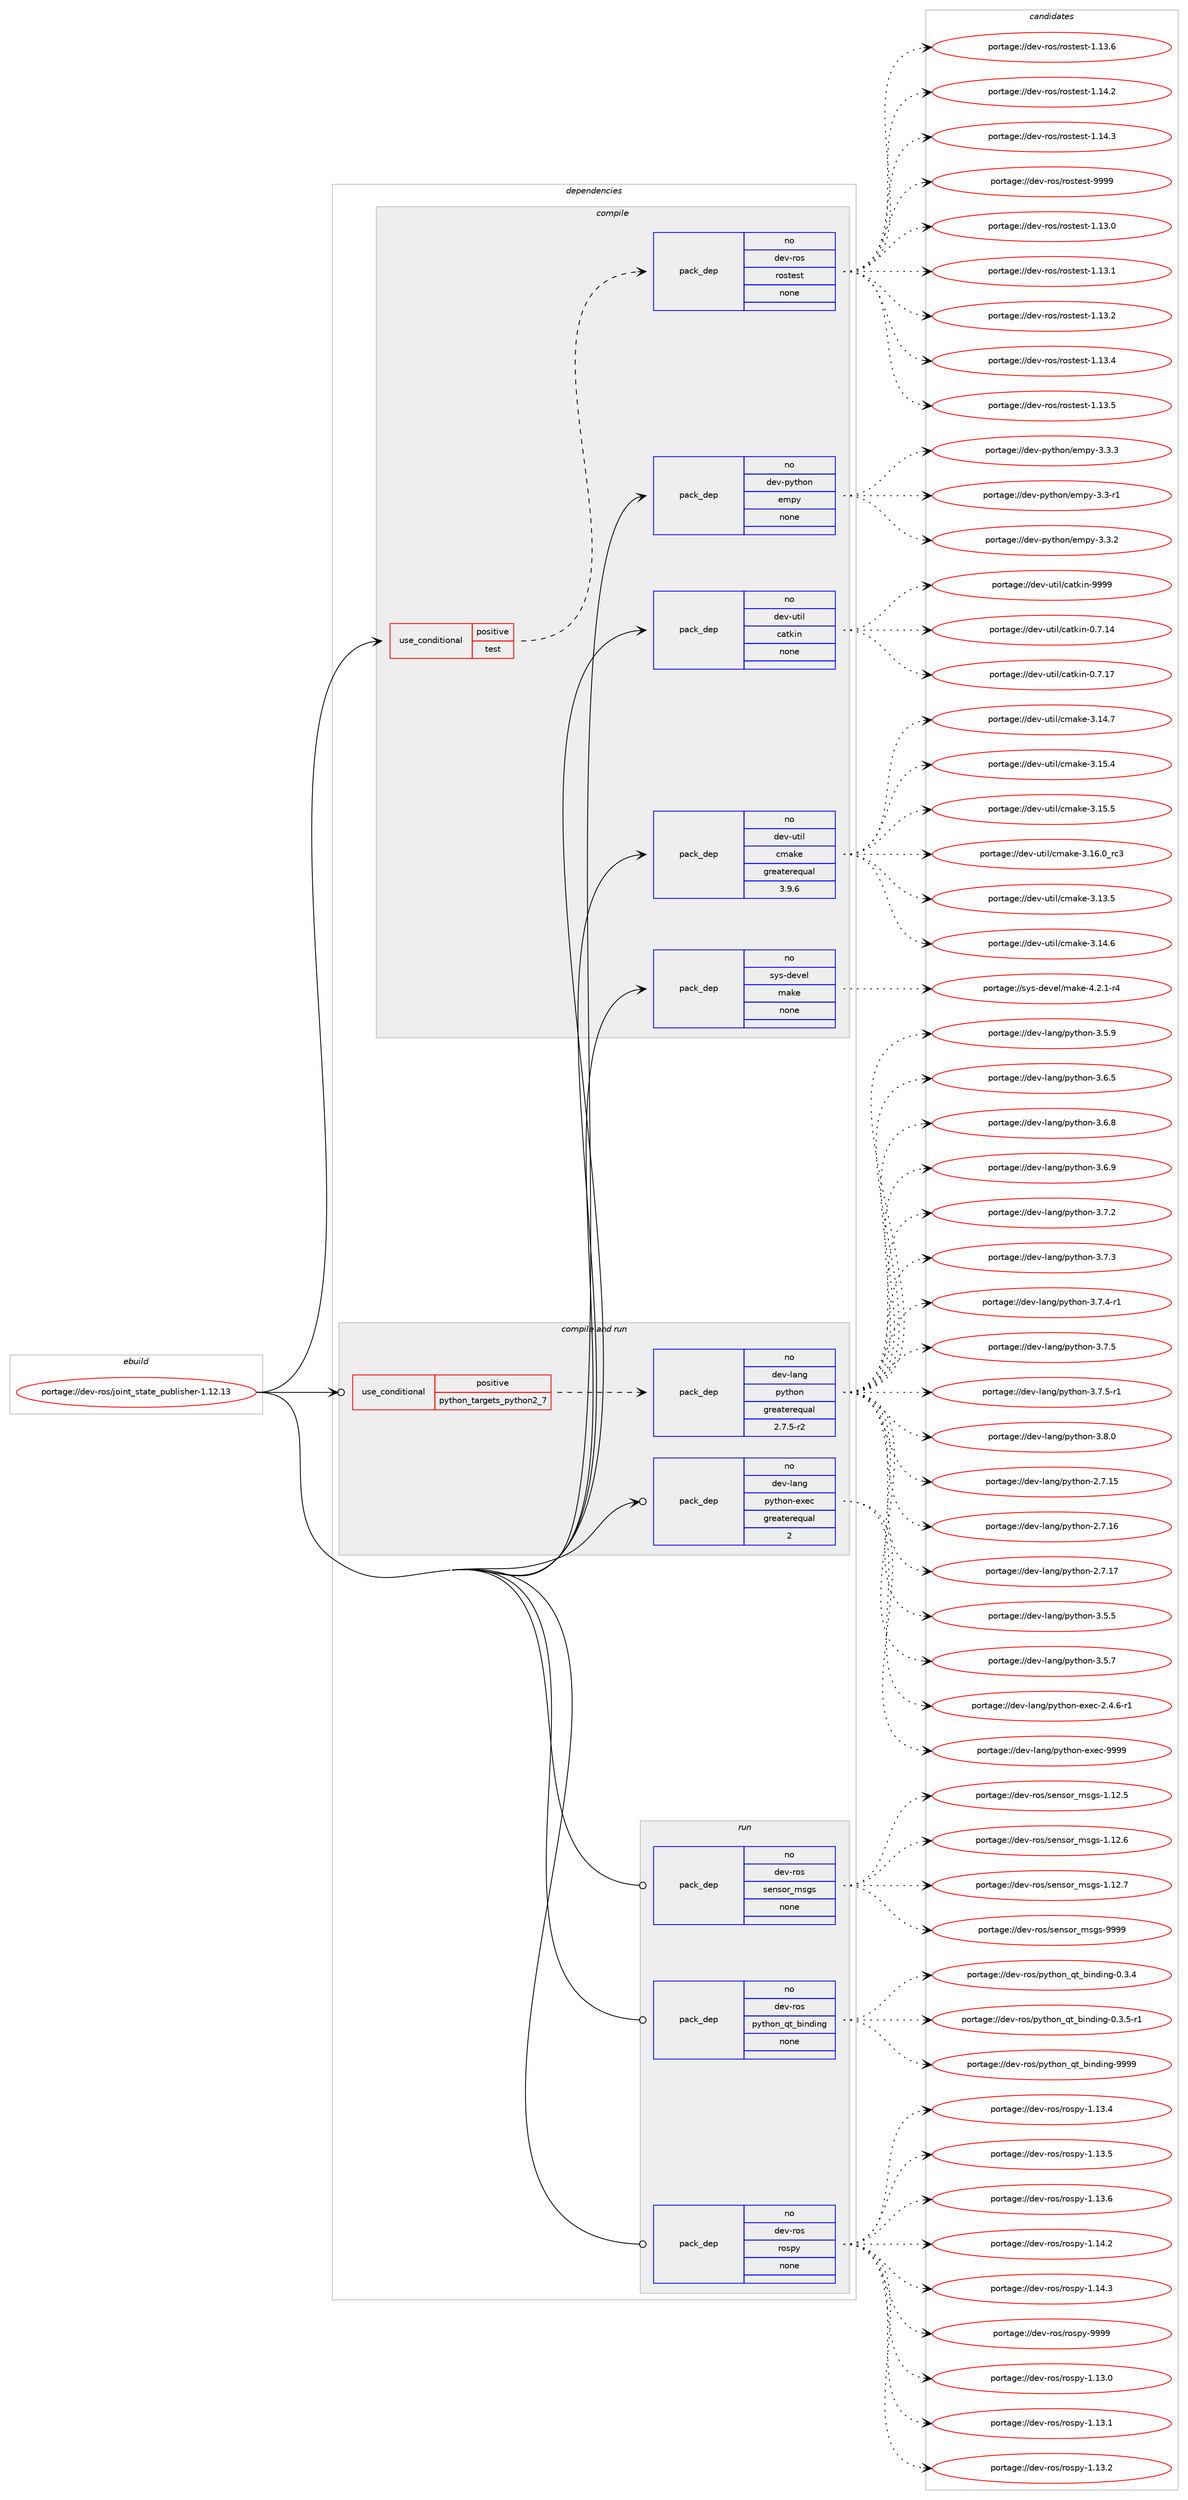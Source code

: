 digraph prolog {

# *************
# Graph options
# *************

newrank=true;
concentrate=true;
compound=true;
graph [rankdir=LR,fontname=Helvetica,fontsize=10,ranksep=1.5];#, ranksep=2.5, nodesep=0.2];
edge  [arrowhead=vee];
node  [fontname=Helvetica,fontsize=10];

# **********
# The ebuild
# **********

subgraph cluster_leftcol {
color=gray;
rank=same;
label=<<i>ebuild</i>>;
id [label="portage://dev-ros/joint_state_publisher-1.12.13", color=red, width=4, href="../dev-ros/joint_state_publisher-1.12.13.svg"];
}

# ****************
# The dependencies
# ****************

subgraph cluster_midcol {
color=gray;
label=<<i>dependencies</i>>;
subgraph cluster_compile {
fillcolor="#eeeeee";
style=filled;
label=<<i>compile</i>>;
subgraph cond42914 {
dependency189919 [label=<<TABLE BORDER="0" CELLBORDER="1" CELLSPACING="0" CELLPADDING="4"><TR><TD ROWSPAN="3" CELLPADDING="10">use_conditional</TD></TR><TR><TD>positive</TD></TR><TR><TD>test</TD></TR></TABLE>>, shape=none, color=red];
subgraph pack143577 {
dependency189920 [label=<<TABLE BORDER="0" CELLBORDER="1" CELLSPACING="0" CELLPADDING="4" WIDTH="220"><TR><TD ROWSPAN="6" CELLPADDING="30">pack_dep</TD></TR><TR><TD WIDTH="110">no</TD></TR><TR><TD>dev-ros</TD></TR><TR><TD>rostest</TD></TR><TR><TD>none</TD></TR><TR><TD></TD></TR></TABLE>>, shape=none, color=blue];
}
dependency189919:e -> dependency189920:w [weight=20,style="dashed",arrowhead="vee"];
}
id:e -> dependency189919:w [weight=20,style="solid",arrowhead="vee"];
subgraph pack143578 {
dependency189921 [label=<<TABLE BORDER="0" CELLBORDER="1" CELLSPACING="0" CELLPADDING="4" WIDTH="220"><TR><TD ROWSPAN="6" CELLPADDING="30">pack_dep</TD></TR><TR><TD WIDTH="110">no</TD></TR><TR><TD>dev-python</TD></TR><TR><TD>empy</TD></TR><TR><TD>none</TD></TR><TR><TD></TD></TR></TABLE>>, shape=none, color=blue];
}
id:e -> dependency189921:w [weight=20,style="solid",arrowhead="vee"];
subgraph pack143579 {
dependency189922 [label=<<TABLE BORDER="0" CELLBORDER="1" CELLSPACING="0" CELLPADDING="4" WIDTH="220"><TR><TD ROWSPAN="6" CELLPADDING="30">pack_dep</TD></TR><TR><TD WIDTH="110">no</TD></TR><TR><TD>dev-util</TD></TR><TR><TD>catkin</TD></TR><TR><TD>none</TD></TR><TR><TD></TD></TR></TABLE>>, shape=none, color=blue];
}
id:e -> dependency189922:w [weight=20,style="solid",arrowhead="vee"];
subgraph pack143580 {
dependency189923 [label=<<TABLE BORDER="0" CELLBORDER="1" CELLSPACING="0" CELLPADDING="4" WIDTH="220"><TR><TD ROWSPAN="6" CELLPADDING="30">pack_dep</TD></TR><TR><TD WIDTH="110">no</TD></TR><TR><TD>dev-util</TD></TR><TR><TD>cmake</TD></TR><TR><TD>greaterequal</TD></TR><TR><TD>3.9.6</TD></TR></TABLE>>, shape=none, color=blue];
}
id:e -> dependency189923:w [weight=20,style="solid",arrowhead="vee"];
subgraph pack143581 {
dependency189924 [label=<<TABLE BORDER="0" CELLBORDER="1" CELLSPACING="0" CELLPADDING="4" WIDTH="220"><TR><TD ROWSPAN="6" CELLPADDING="30">pack_dep</TD></TR><TR><TD WIDTH="110">no</TD></TR><TR><TD>sys-devel</TD></TR><TR><TD>make</TD></TR><TR><TD>none</TD></TR><TR><TD></TD></TR></TABLE>>, shape=none, color=blue];
}
id:e -> dependency189924:w [weight=20,style="solid",arrowhead="vee"];
}
subgraph cluster_compileandrun {
fillcolor="#eeeeee";
style=filled;
label=<<i>compile and run</i>>;
subgraph cond42915 {
dependency189925 [label=<<TABLE BORDER="0" CELLBORDER="1" CELLSPACING="0" CELLPADDING="4"><TR><TD ROWSPAN="3" CELLPADDING="10">use_conditional</TD></TR><TR><TD>positive</TD></TR><TR><TD>python_targets_python2_7</TD></TR></TABLE>>, shape=none, color=red];
subgraph pack143582 {
dependency189926 [label=<<TABLE BORDER="0" CELLBORDER="1" CELLSPACING="0" CELLPADDING="4" WIDTH="220"><TR><TD ROWSPAN="6" CELLPADDING="30">pack_dep</TD></TR><TR><TD WIDTH="110">no</TD></TR><TR><TD>dev-lang</TD></TR><TR><TD>python</TD></TR><TR><TD>greaterequal</TD></TR><TR><TD>2.7.5-r2</TD></TR></TABLE>>, shape=none, color=blue];
}
dependency189925:e -> dependency189926:w [weight=20,style="dashed",arrowhead="vee"];
}
id:e -> dependency189925:w [weight=20,style="solid",arrowhead="odotvee"];
subgraph pack143583 {
dependency189927 [label=<<TABLE BORDER="0" CELLBORDER="1" CELLSPACING="0" CELLPADDING="4" WIDTH="220"><TR><TD ROWSPAN="6" CELLPADDING="30">pack_dep</TD></TR><TR><TD WIDTH="110">no</TD></TR><TR><TD>dev-lang</TD></TR><TR><TD>python-exec</TD></TR><TR><TD>greaterequal</TD></TR><TR><TD>2</TD></TR></TABLE>>, shape=none, color=blue];
}
id:e -> dependency189927:w [weight=20,style="solid",arrowhead="odotvee"];
}
subgraph cluster_run {
fillcolor="#eeeeee";
style=filled;
label=<<i>run</i>>;
subgraph pack143584 {
dependency189928 [label=<<TABLE BORDER="0" CELLBORDER="1" CELLSPACING="0" CELLPADDING="4" WIDTH="220"><TR><TD ROWSPAN="6" CELLPADDING="30">pack_dep</TD></TR><TR><TD WIDTH="110">no</TD></TR><TR><TD>dev-ros</TD></TR><TR><TD>python_qt_binding</TD></TR><TR><TD>none</TD></TR><TR><TD></TD></TR></TABLE>>, shape=none, color=blue];
}
id:e -> dependency189928:w [weight=20,style="solid",arrowhead="odot"];
subgraph pack143585 {
dependency189929 [label=<<TABLE BORDER="0" CELLBORDER="1" CELLSPACING="0" CELLPADDING="4" WIDTH="220"><TR><TD ROWSPAN="6" CELLPADDING="30">pack_dep</TD></TR><TR><TD WIDTH="110">no</TD></TR><TR><TD>dev-ros</TD></TR><TR><TD>rospy</TD></TR><TR><TD>none</TD></TR><TR><TD></TD></TR></TABLE>>, shape=none, color=blue];
}
id:e -> dependency189929:w [weight=20,style="solid",arrowhead="odot"];
subgraph pack143586 {
dependency189930 [label=<<TABLE BORDER="0" CELLBORDER="1" CELLSPACING="0" CELLPADDING="4" WIDTH="220"><TR><TD ROWSPAN="6" CELLPADDING="30">pack_dep</TD></TR><TR><TD WIDTH="110">no</TD></TR><TR><TD>dev-ros</TD></TR><TR><TD>sensor_msgs</TD></TR><TR><TD>none</TD></TR><TR><TD></TD></TR></TABLE>>, shape=none, color=blue];
}
id:e -> dependency189930:w [weight=20,style="solid",arrowhead="odot"];
}
}

# **************
# The candidates
# **************

subgraph cluster_choices {
rank=same;
color=gray;
label=<<i>candidates</i>>;

subgraph choice143577 {
color=black;
nodesep=1;
choiceportage100101118451141111154711411111511610111511645494649514648 [label="portage://dev-ros/rostest-1.13.0", color=red, width=4,href="../dev-ros/rostest-1.13.0.svg"];
choiceportage100101118451141111154711411111511610111511645494649514649 [label="portage://dev-ros/rostest-1.13.1", color=red, width=4,href="../dev-ros/rostest-1.13.1.svg"];
choiceportage100101118451141111154711411111511610111511645494649514650 [label="portage://dev-ros/rostest-1.13.2", color=red, width=4,href="../dev-ros/rostest-1.13.2.svg"];
choiceportage100101118451141111154711411111511610111511645494649514652 [label="portage://dev-ros/rostest-1.13.4", color=red, width=4,href="../dev-ros/rostest-1.13.4.svg"];
choiceportage100101118451141111154711411111511610111511645494649514653 [label="portage://dev-ros/rostest-1.13.5", color=red, width=4,href="../dev-ros/rostest-1.13.5.svg"];
choiceportage100101118451141111154711411111511610111511645494649514654 [label="portage://dev-ros/rostest-1.13.6", color=red, width=4,href="../dev-ros/rostest-1.13.6.svg"];
choiceportage100101118451141111154711411111511610111511645494649524650 [label="portage://dev-ros/rostest-1.14.2", color=red, width=4,href="../dev-ros/rostest-1.14.2.svg"];
choiceportage100101118451141111154711411111511610111511645494649524651 [label="portage://dev-ros/rostest-1.14.3", color=red, width=4,href="../dev-ros/rostest-1.14.3.svg"];
choiceportage10010111845114111115471141111151161011151164557575757 [label="portage://dev-ros/rostest-9999", color=red, width=4,href="../dev-ros/rostest-9999.svg"];
dependency189920:e -> choiceportage100101118451141111154711411111511610111511645494649514648:w [style=dotted,weight="100"];
dependency189920:e -> choiceportage100101118451141111154711411111511610111511645494649514649:w [style=dotted,weight="100"];
dependency189920:e -> choiceportage100101118451141111154711411111511610111511645494649514650:w [style=dotted,weight="100"];
dependency189920:e -> choiceportage100101118451141111154711411111511610111511645494649514652:w [style=dotted,weight="100"];
dependency189920:e -> choiceportage100101118451141111154711411111511610111511645494649514653:w [style=dotted,weight="100"];
dependency189920:e -> choiceportage100101118451141111154711411111511610111511645494649514654:w [style=dotted,weight="100"];
dependency189920:e -> choiceportage100101118451141111154711411111511610111511645494649524650:w [style=dotted,weight="100"];
dependency189920:e -> choiceportage100101118451141111154711411111511610111511645494649524651:w [style=dotted,weight="100"];
dependency189920:e -> choiceportage10010111845114111115471141111151161011151164557575757:w [style=dotted,weight="100"];
}
subgraph choice143578 {
color=black;
nodesep=1;
choiceportage1001011184511212111610411111047101109112121455146514511449 [label="portage://dev-python/empy-3.3-r1", color=red, width=4,href="../dev-python/empy-3.3-r1.svg"];
choiceportage1001011184511212111610411111047101109112121455146514650 [label="portage://dev-python/empy-3.3.2", color=red, width=4,href="../dev-python/empy-3.3.2.svg"];
choiceportage1001011184511212111610411111047101109112121455146514651 [label="portage://dev-python/empy-3.3.3", color=red, width=4,href="../dev-python/empy-3.3.3.svg"];
dependency189921:e -> choiceportage1001011184511212111610411111047101109112121455146514511449:w [style=dotted,weight="100"];
dependency189921:e -> choiceportage1001011184511212111610411111047101109112121455146514650:w [style=dotted,weight="100"];
dependency189921:e -> choiceportage1001011184511212111610411111047101109112121455146514651:w [style=dotted,weight="100"];
}
subgraph choice143579 {
color=black;
nodesep=1;
choiceportage1001011184511711610510847999711610710511045484655464952 [label="portage://dev-util/catkin-0.7.14", color=red, width=4,href="../dev-util/catkin-0.7.14.svg"];
choiceportage1001011184511711610510847999711610710511045484655464955 [label="portage://dev-util/catkin-0.7.17", color=red, width=4,href="../dev-util/catkin-0.7.17.svg"];
choiceportage100101118451171161051084799971161071051104557575757 [label="portage://dev-util/catkin-9999", color=red, width=4,href="../dev-util/catkin-9999.svg"];
dependency189922:e -> choiceportage1001011184511711610510847999711610710511045484655464952:w [style=dotted,weight="100"];
dependency189922:e -> choiceportage1001011184511711610510847999711610710511045484655464955:w [style=dotted,weight="100"];
dependency189922:e -> choiceportage100101118451171161051084799971161071051104557575757:w [style=dotted,weight="100"];
}
subgraph choice143580 {
color=black;
nodesep=1;
choiceportage1001011184511711610510847991099710710145514649514653 [label="portage://dev-util/cmake-3.13.5", color=red, width=4,href="../dev-util/cmake-3.13.5.svg"];
choiceportage1001011184511711610510847991099710710145514649524654 [label="portage://dev-util/cmake-3.14.6", color=red, width=4,href="../dev-util/cmake-3.14.6.svg"];
choiceportage1001011184511711610510847991099710710145514649524655 [label="portage://dev-util/cmake-3.14.7", color=red, width=4,href="../dev-util/cmake-3.14.7.svg"];
choiceportage1001011184511711610510847991099710710145514649534652 [label="portage://dev-util/cmake-3.15.4", color=red, width=4,href="../dev-util/cmake-3.15.4.svg"];
choiceportage1001011184511711610510847991099710710145514649534653 [label="portage://dev-util/cmake-3.15.5", color=red, width=4,href="../dev-util/cmake-3.15.5.svg"];
choiceportage1001011184511711610510847991099710710145514649544648951149951 [label="portage://dev-util/cmake-3.16.0_rc3", color=red, width=4,href="../dev-util/cmake-3.16.0_rc3.svg"];
dependency189923:e -> choiceportage1001011184511711610510847991099710710145514649514653:w [style=dotted,weight="100"];
dependency189923:e -> choiceportage1001011184511711610510847991099710710145514649524654:w [style=dotted,weight="100"];
dependency189923:e -> choiceportage1001011184511711610510847991099710710145514649524655:w [style=dotted,weight="100"];
dependency189923:e -> choiceportage1001011184511711610510847991099710710145514649534652:w [style=dotted,weight="100"];
dependency189923:e -> choiceportage1001011184511711610510847991099710710145514649534653:w [style=dotted,weight="100"];
dependency189923:e -> choiceportage1001011184511711610510847991099710710145514649544648951149951:w [style=dotted,weight="100"];
}
subgraph choice143581 {
color=black;
nodesep=1;
choiceportage1151211154510010111810110847109971071014552465046494511452 [label="portage://sys-devel/make-4.2.1-r4", color=red, width=4,href="../sys-devel/make-4.2.1-r4.svg"];
dependency189924:e -> choiceportage1151211154510010111810110847109971071014552465046494511452:w [style=dotted,weight="100"];
}
subgraph choice143582 {
color=black;
nodesep=1;
choiceportage10010111845108971101034711212111610411111045504655464953 [label="portage://dev-lang/python-2.7.15", color=red, width=4,href="../dev-lang/python-2.7.15.svg"];
choiceportage10010111845108971101034711212111610411111045504655464954 [label="portage://dev-lang/python-2.7.16", color=red, width=4,href="../dev-lang/python-2.7.16.svg"];
choiceportage10010111845108971101034711212111610411111045504655464955 [label="portage://dev-lang/python-2.7.17", color=red, width=4,href="../dev-lang/python-2.7.17.svg"];
choiceportage100101118451089711010347112121116104111110455146534653 [label="portage://dev-lang/python-3.5.5", color=red, width=4,href="../dev-lang/python-3.5.5.svg"];
choiceportage100101118451089711010347112121116104111110455146534655 [label="portage://dev-lang/python-3.5.7", color=red, width=4,href="../dev-lang/python-3.5.7.svg"];
choiceportage100101118451089711010347112121116104111110455146534657 [label="portage://dev-lang/python-3.5.9", color=red, width=4,href="../dev-lang/python-3.5.9.svg"];
choiceportage100101118451089711010347112121116104111110455146544653 [label="portage://dev-lang/python-3.6.5", color=red, width=4,href="../dev-lang/python-3.6.5.svg"];
choiceportage100101118451089711010347112121116104111110455146544656 [label="portage://dev-lang/python-3.6.8", color=red, width=4,href="../dev-lang/python-3.6.8.svg"];
choiceportage100101118451089711010347112121116104111110455146544657 [label="portage://dev-lang/python-3.6.9", color=red, width=4,href="../dev-lang/python-3.6.9.svg"];
choiceportage100101118451089711010347112121116104111110455146554650 [label="portage://dev-lang/python-3.7.2", color=red, width=4,href="../dev-lang/python-3.7.2.svg"];
choiceportage100101118451089711010347112121116104111110455146554651 [label="portage://dev-lang/python-3.7.3", color=red, width=4,href="../dev-lang/python-3.7.3.svg"];
choiceportage1001011184510897110103471121211161041111104551465546524511449 [label="portage://dev-lang/python-3.7.4-r1", color=red, width=4,href="../dev-lang/python-3.7.4-r1.svg"];
choiceportage100101118451089711010347112121116104111110455146554653 [label="portage://dev-lang/python-3.7.5", color=red, width=4,href="../dev-lang/python-3.7.5.svg"];
choiceportage1001011184510897110103471121211161041111104551465546534511449 [label="portage://dev-lang/python-3.7.5-r1", color=red, width=4,href="../dev-lang/python-3.7.5-r1.svg"];
choiceportage100101118451089711010347112121116104111110455146564648 [label="portage://dev-lang/python-3.8.0", color=red, width=4,href="../dev-lang/python-3.8.0.svg"];
dependency189926:e -> choiceportage10010111845108971101034711212111610411111045504655464953:w [style=dotted,weight="100"];
dependency189926:e -> choiceportage10010111845108971101034711212111610411111045504655464954:w [style=dotted,weight="100"];
dependency189926:e -> choiceportage10010111845108971101034711212111610411111045504655464955:w [style=dotted,weight="100"];
dependency189926:e -> choiceportage100101118451089711010347112121116104111110455146534653:w [style=dotted,weight="100"];
dependency189926:e -> choiceportage100101118451089711010347112121116104111110455146534655:w [style=dotted,weight="100"];
dependency189926:e -> choiceportage100101118451089711010347112121116104111110455146534657:w [style=dotted,weight="100"];
dependency189926:e -> choiceportage100101118451089711010347112121116104111110455146544653:w [style=dotted,weight="100"];
dependency189926:e -> choiceportage100101118451089711010347112121116104111110455146544656:w [style=dotted,weight="100"];
dependency189926:e -> choiceportage100101118451089711010347112121116104111110455146544657:w [style=dotted,weight="100"];
dependency189926:e -> choiceportage100101118451089711010347112121116104111110455146554650:w [style=dotted,weight="100"];
dependency189926:e -> choiceportage100101118451089711010347112121116104111110455146554651:w [style=dotted,weight="100"];
dependency189926:e -> choiceportage1001011184510897110103471121211161041111104551465546524511449:w [style=dotted,weight="100"];
dependency189926:e -> choiceportage100101118451089711010347112121116104111110455146554653:w [style=dotted,weight="100"];
dependency189926:e -> choiceportage1001011184510897110103471121211161041111104551465546534511449:w [style=dotted,weight="100"];
dependency189926:e -> choiceportage100101118451089711010347112121116104111110455146564648:w [style=dotted,weight="100"];
}
subgraph choice143583 {
color=black;
nodesep=1;
choiceportage10010111845108971101034711212111610411111045101120101994550465246544511449 [label="portage://dev-lang/python-exec-2.4.6-r1", color=red, width=4,href="../dev-lang/python-exec-2.4.6-r1.svg"];
choiceportage10010111845108971101034711212111610411111045101120101994557575757 [label="portage://dev-lang/python-exec-9999", color=red, width=4,href="../dev-lang/python-exec-9999.svg"];
dependency189927:e -> choiceportage10010111845108971101034711212111610411111045101120101994550465246544511449:w [style=dotted,weight="100"];
dependency189927:e -> choiceportage10010111845108971101034711212111610411111045101120101994557575757:w [style=dotted,weight="100"];
}
subgraph choice143584 {
color=black;
nodesep=1;
choiceportage1001011184511411111547112121116104111110951131169598105110100105110103454846514652 [label="portage://dev-ros/python_qt_binding-0.3.4", color=red, width=4,href="../dev-ros/python_qt_binding-0.3.4.svg"];
choiceportage10010111845114111115471121211161041111109511311695981051101001051101034548465146534511449 [label="portage://dev-ros/python_qt_binding-0.3.5-r1", color=red, width=4,href="../dev-ros/python_qt_binding-0.3.5-r1.svg"];
choiceportage10010111845114111115471121211161041111109511311695981051101001051101034557575757 [label="portage://dev-ros/python_qt_binding-9999", color=red, width=4,href="../dev-ros/python_qt_binding-9999.svg"];
dependency189928:e -> choiceportage1001011184511411111547112121116104111110951131169598105110100105110103454846514652:w [style=dotted,weight="100"];
dependency189928:e -> choiceportage10010111845114111115471121211161041111109511311695981051101001051101034548465146534511449:w [style=dotted,weight="100"];
dependency189928:e -> choiceportage10010111845114111115471121211161041111109511311695981051101001051101034557575757:w [style=dotted,weight="100"];
}
subgraph choice143585 {
color=black;
nodesep=1;
choiceportage100101118451141111154711411111511212145494649514648 [label="portage://dev-ros/rospy-1.13.0", color=red, width=4,href="../dev-ros/rospy-1.13.0.svg"];
choiceportage100101118451141111154711411111511212145494649514649 [label="portage://dev-ros/rospy-1.13.1", color=red, width=4,href="../dev-ros/rospy-1.13.1.svg"];
choiceportage100101118451141111154711411111511212145494649514650 [label="portage://dev-ros/rospy-1.13.2", color=red, width=4,href="../dev-ros/rospy-1.13.2.svg"];
choiceportage100101118451141111154711411111511212145494649514652 [label="portage://dev-ros/rospy-1.13.4", color=red, width=4,href="../dev-ros/rospy-1.13.4.svg"];
choiceportage100101118451141111154711411111511212145494649514653 [label="portage://dev-ros/rospy-1.13.5", color=red, width=4,href="../dev-ros/rospy-1.13.5.svg"];
choiceportage100101118451141111154711411111511212145494649514654 [label="portage://dev-ros/rospy-1.13.6", color=red, width=4,href="../dev-ros/rospy-1.13.6.svg"];
choiceportage100101118451141111154711411111511212145494649524650 [label="portage://dev-ros/rospy-1.14.2", color=red, width=4,href="../dev-ros/rospy-1.14.2.svg"];
choiceportage100101118451141111154711411111511212145494649524651 [label="portage://dev-ros/rospy-1.14.3", color=red, width=4,href="../dev-ros/rospy-1.14.3.svg"];
choiceportage10010111845114111115471141111151121214557575757 [label="portage://dev-ros/rospy-9999", color=red, width=4,href="../dev-ros/rospy-9999.svg"];
dependency189929:e -> choiceportage100101118451141111154711411111511212145494649514648:w [style=dotted,weight="100"];
dependency189929:e -> choiceportage100101118451141111154711411111511212145494649514649:w [style=dotted,weight="100"];
dependency189929:e -> choiceportage100101118451141111154711411111511212145494649514650:w [style=dotted,weight="100"];
dependency189929:e -> choiceportage100101118451141111154711411111511212145494649514652:w [style=dotted,weight="100"];
dependency189929:e -> choiceportage100101118451141111154711411111511212145494649514653:w [style=dotted,weight="100"];
dependency189929:e -> choiceportage100101118451141111154711411111511212145494649514654:w [style=dotted,weight="100"];
dependency189929:e -> choiceportage100101118451141111154711411111511212145494649524650:w [style=dotted,weight="100"];
dependency189929:e -> choiceportage100101118451141111154711411111511212145494649524651:w [style=dotted,weight="100"];
dependency189929:e -> choiceportage10010111845114111115471141111151121214557575757:w [style=dotted,weight="100"];
}
subgraph choice143586 {
color=black;
nodesep=1;
choiceportage10010111845114111115471151011101151111149510911510311545494649504653 [label="portage://dev-ros/sensor_msgs-1.12.5", color=red, width=4,href="../dev-ros/sensor_msgs-1.12.5.svg"];
choiceportage10010111845114111115471151011101151111149510911510311545494649504654 [label="portage://dev-ros/sensor_msgs-1.12.6", color=red, width=4,href="../dev-ros/sensor_msgs-1.12.6.svg"];
choiceportage10010111845114111115471151011101151111149510911510311545494649504655 [label="portage://dev-ros/sensor_msgs-1.12.7", color=red, width=4,href="../dev-ros/sensor_msgs-1.12.7.svg"];
choiceportage1001011184511411111547115101110115111114951091151031154557575757 [label="portage://dev-ros/sensor_msgs-9999", color=red, width=4,href="../dev-ros/sensor_msgs-9999.svg"];
dependency189930:e -> choiceportage10010111845114111115471151011101151111149510911510311545494649504653:w [style=dotted,weight="100"];
dependency189930:e -> choiceportage10010111845114111115471151011101151111149510911510311545494649504654:w [style=dotted,weight="100"];
dependency189930:e -> choiceportage10010111845114111115471151011101151111149510911510311545494649504655:w [style=dotted,weight="100"];
dependency189930:e -> choiceportage1001011184511411111547115101110115111114951091151031154557575757:w [style=dotted,weight="100"];
}
}

}
